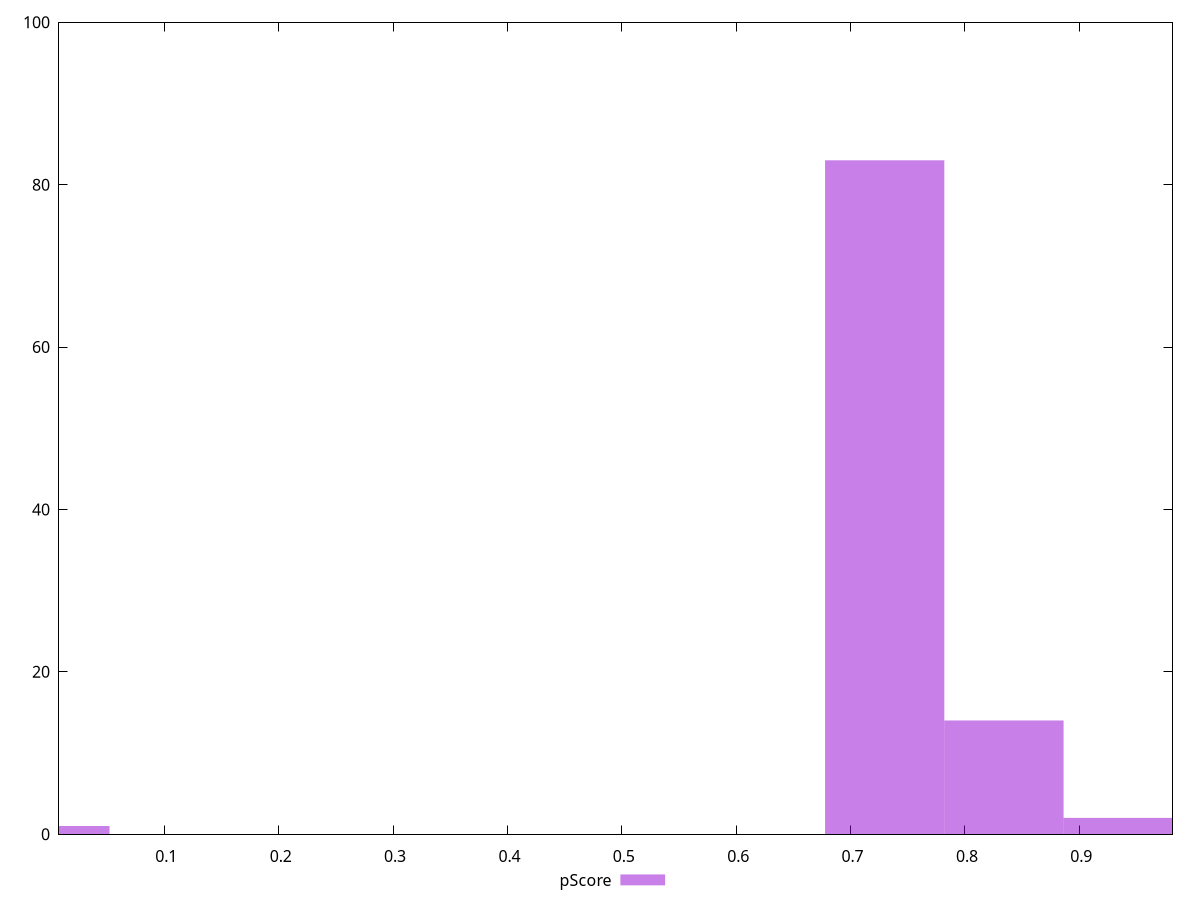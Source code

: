 reset

$pScore <<EOF
0 1
0.7298027851240818 83
0.8340603258560935 14
0.9383178665881051 2
EOF

set key outside below
set boxwidth 0.10425754073201168
set xrange [0.007979825060831003:0.981422308891593]
set yrange [0:100]
set trange [0:100]
set style fill transparent solid 0.5 noborder
set terminal svg size 640, 490 enhanced background rgb 'white'
set output "reports/report_00033_2021-03-01T14-23-16.841Z/speed-index/samples/astro-inner-cached/pScore/histogram.svg"

plot $pScore title "pScore" with boxes

reset

